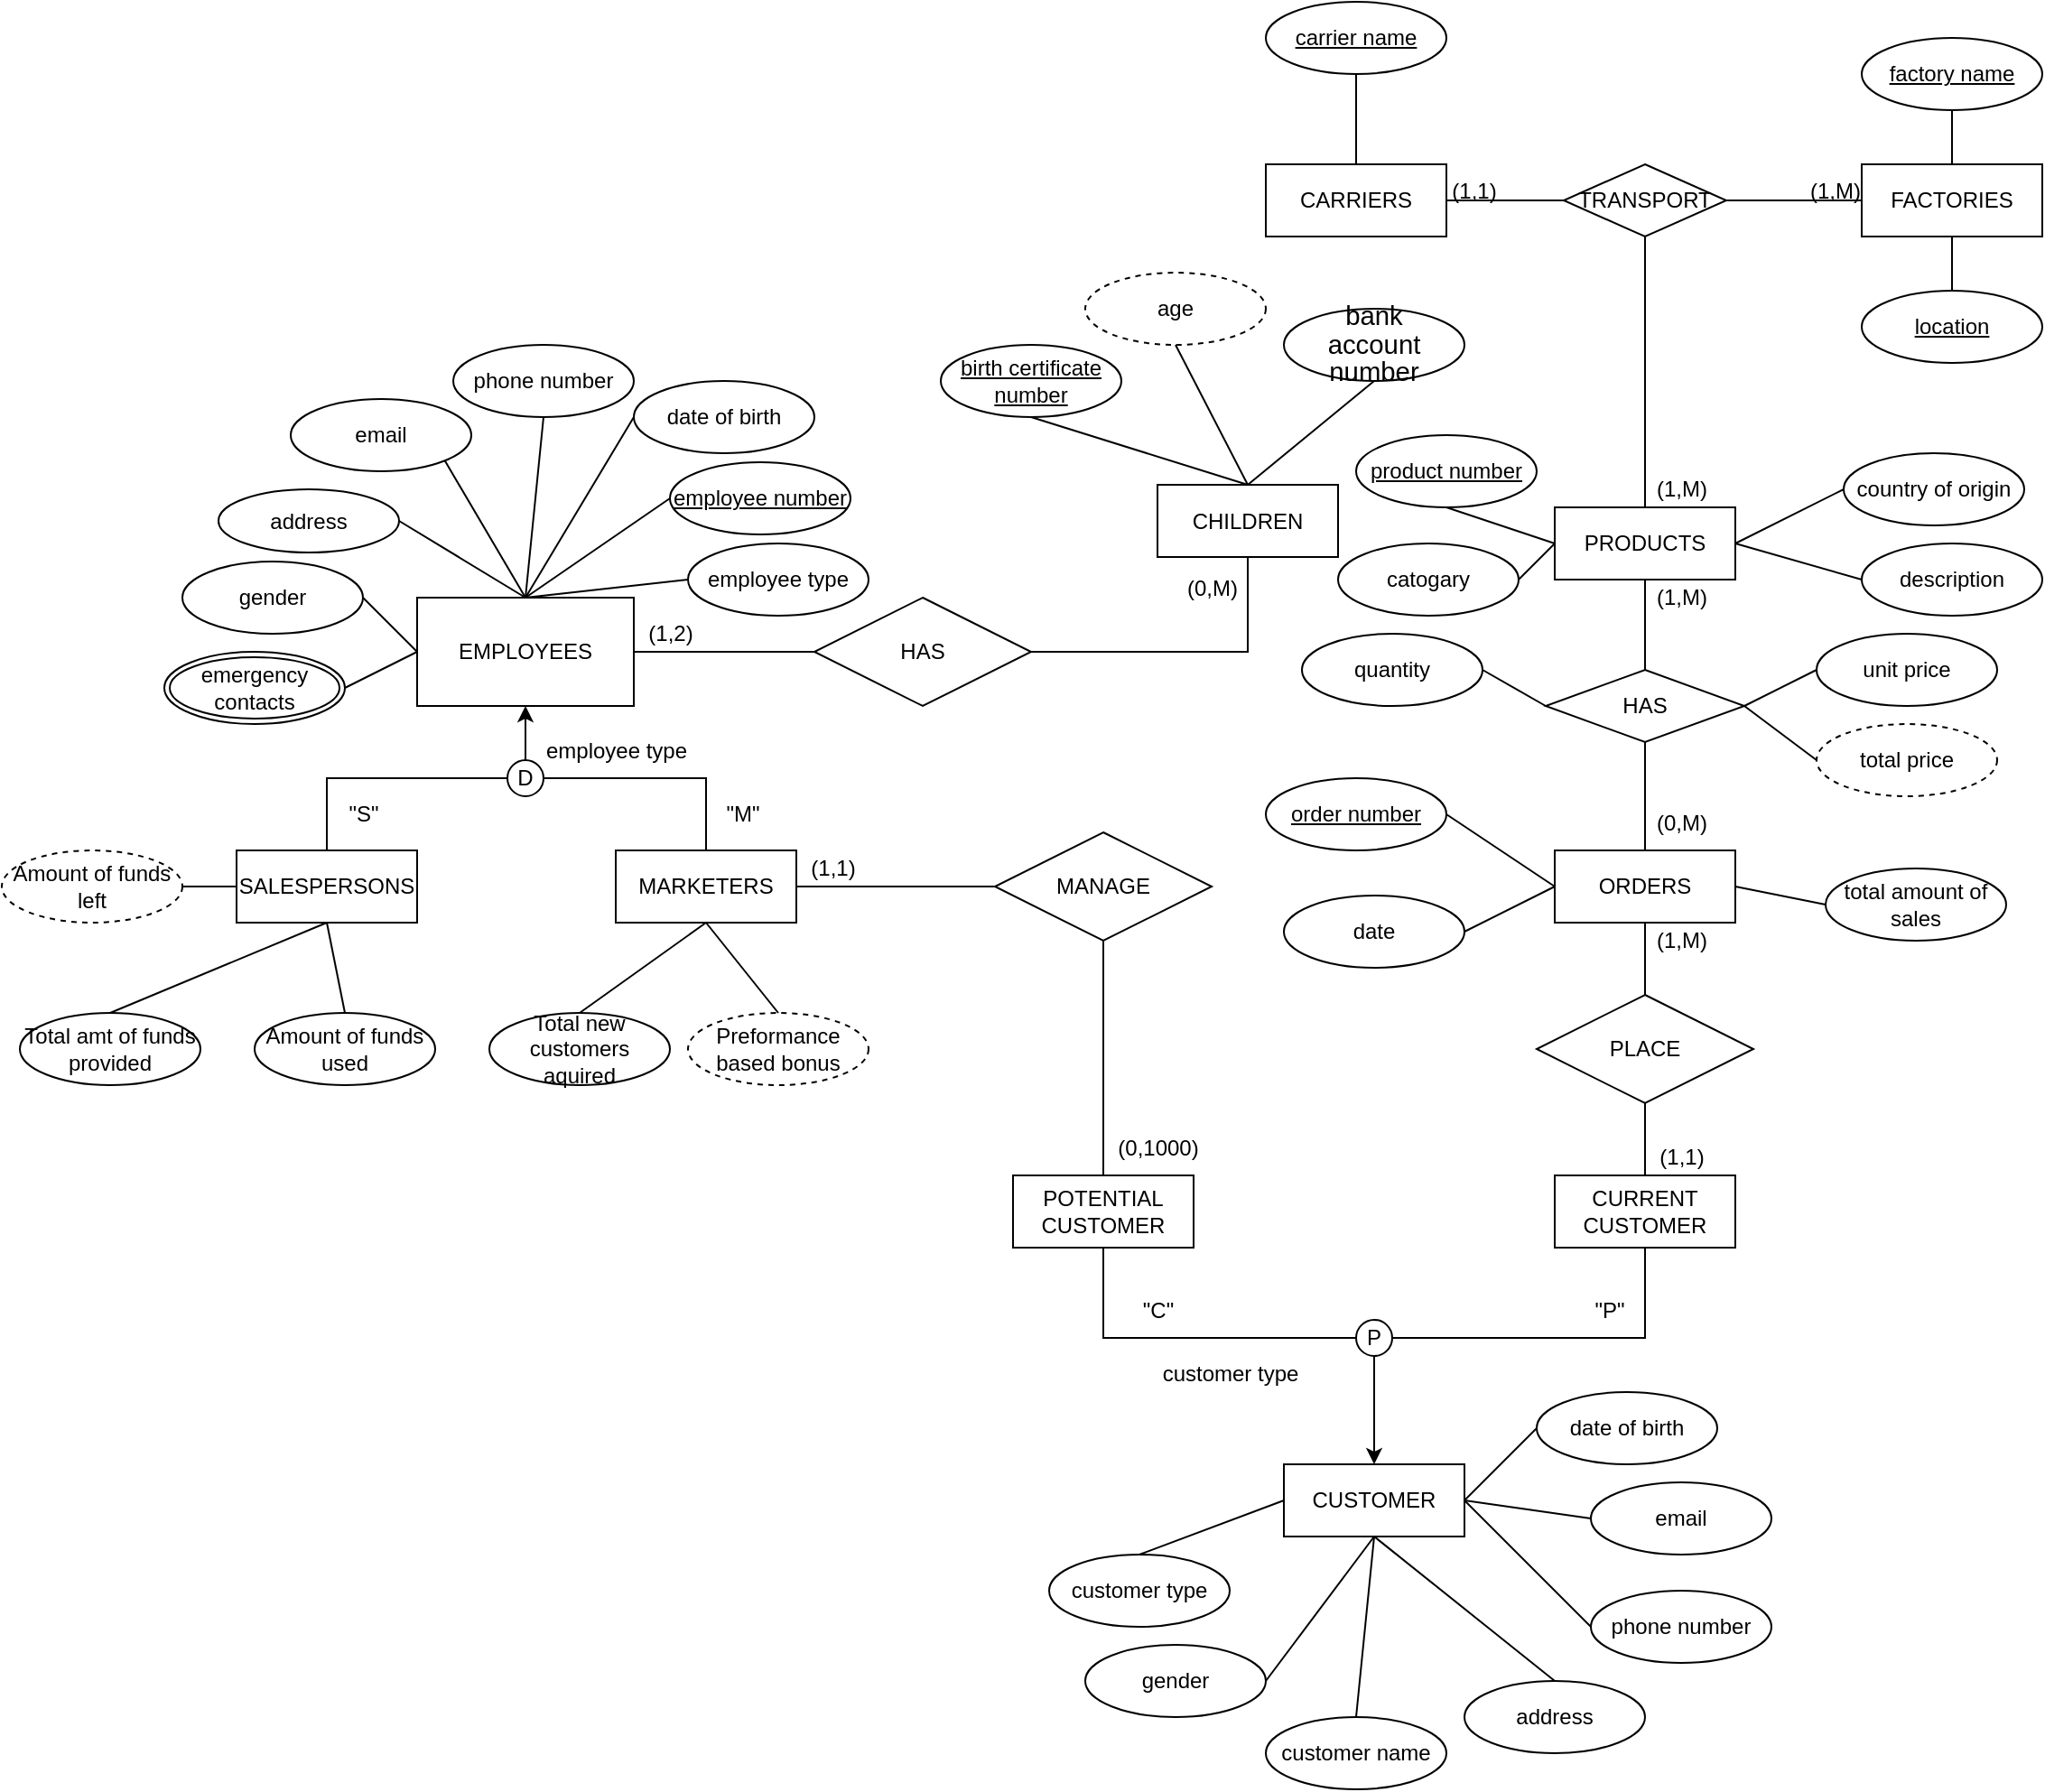 <mxfile version="20.2.7" type="github">
  <diagram id="e1zUzhsnCRrdWpLBbAli" name="Page-1">
    <mxGraphModel dx="1842" dy="2355" grid="1" gridSize="10" guides="1" tooltips="1" connect="1" arrows="1" fold="1" page="1" pageScale="1" pageWidth="1654" pageHeight="1169" math="0" shadow="0">
      <root>
        <mxCell id="0" />
        <mxCell id="1" parent="0" />
        <mxCell id="tXfOHVA1oxOeaPH2mBL1-1" value="EMPLOYEES" style="rounded=0;whiteSpace=wrap;html=1;" parent="1" vertex="1">
          <mxGeometry x="510" y="-770" width="120" height="60" as="geometry" />
        </mxCell>
        <mxCell id="tXfOHVA1oxOeaPH2mBL1-3" value="employee number" style="ellipse;whiteSpace=wrap;html=1;align=center;fontStyle=4;" parent="1" vertex="1">
          <mxGeometry x="650" y="-845" width="100" height="40" as="geometry" />
        </mxCell>
        <mxCell id="tXfOHVA1oxOeaPH2mBL1-5" value="email" style="ellipse;whiteSpace=wrap;html=1;align=center;" parent="1" vertex="1">
          <mxGeometry x="440" y="-880" width="100" height="40" as="geometry" />
        </mxCell>
        <mxCell id="tXfOHVA1oxOeaPH2mBL1-6" value="address" style="ellipse;whiteSpace=wrap;html=1;align=center;" parent="1" vertex="1">
          <mxGeometry x="400" y="-830" width="100" height="35" as="geometry" />
        </mxCell>
        <mxCell id="tXfOHVA1oxOeaPH2mBL1-7" value="SALESPERSONS" style="whiteSpace=wrap;html=1;align=center;" parent="1" vertex="1">
          <mxGeometry x="410" y="-630" width="100" height="40" as="geometry" />
        </mxCell>
        <mxCell id="tXfOHVA1oxOeaPH2mBL1-8" value="MARKETERS" style="whiteSpace=wrap;html=1;align=center;" parent="1" vertex="1">
          <mxGeometry x="620" y="-630" width="100" height="40" as="geometry" />
        </mxCell>
        <mxCell id="tXfOHVA1oxOeaPH2mBL1-9" value="D" style="ellipse;whiteSpace=wrap;html=1;aspect=fixed;" parent="1" vertex="1">
          <mxGeometry x="560" y="-680" width="20" height="20" as="geometry" />
        </mxCell>
        <mxCell id="tXfOHVA1oxOeaPH2mBL1-11" value="" style="endArrow=none;html=1;rounded=0;entryX=0;entryY=0.5;entryDx=0;entryDy=0;exitX=0.5;exitY=0;exitDx=0;exitDy=0;" parent="1" source="tXfOHVA1oxOeaPH2mBL1-7" target="tXfOHVA1oxOeaPH2mBL1-9" edge="1">
          <mxGeometry width="50" height="50" relative="1" as="geometry">
            <mxPoint x="510" y="-610" as="sourcePoint" />
            <mxPoint x="560" y="-660" as="targetPoint" />
            <Array as="points">
              <mxPoint x="460" y="-670" />
            </Array>
          </mxGeometry>
        </mxCell>
        <mxCell id="tXfOHVA1oxOeaPH2mBL1-12" value="" style="endArrow=none;html=1;rounded=0;entryX=1;entryY=0.5;entryDx=0;entryDy=0;exitX=0.5;exitY=0;exitDx=0;exitDy=0;" parent="1" source="tXfOHVA1oxOeaPH2mBL1-8" target="tXfOHVA1oxOeaPH2mBL1-9" edge="1">
          <mxGeometry width="50" height="50" relative="1" as="geometry">
            <mxPoint x="510" y="-610" as="sourcePoint" />
            <mxPoint x="560" y="-660" as="targetPoint" />
            <Array as="points">
              <mxPoint x="670" y="-670" />
            </Array>
          </mxGeometry>
        </mxCell>
        <mxCell id="tXfOHVA1oxOeaPH2mBL1-14" value="gender" style="ellipse;whiteSpace=wrap;html=1;align=center;" parent="1" vertex="1">
          <mxGeometry x="380" y="-790" width="100" height="40" as="geometry" />
        </mxCell>
        <mxCell id="tXfOHVA1oxOeaPH2mBL1-15" value="phone number" style="ellipse;whiteSpace=wrap;html=1;align=center;" parent="1" vertex="1">
          <mxGeometry x="530" y="-910" width="100" height="40" as="geometry" />
        </mxCell>
        <mxCell id="tXfOHVA1oxOeaPH2mBL1-16" value="emergency contacts" style="ellipse;shape=doubleEllipse;margin=3;whiteSpace=wrap;html=1;align=center;" parent="1" vertex="1">
          <mxGeometry x="370" y="-740" width="100" height="40" as="geometry" />
        </mxCell>
        <mxCell id="tXfOHVA1oxOeaPH2mBL1-17" value="date of birth" style="ellipse;whiteSpace=wrap;html=1;align=center;" parent="1" vertex="1">
          <mxGeometry x="630" y="-890" width="100" height="40" as="geometry" />
        </mxCell>
        <mxCell id="tXfOHVA1oxOeaPH2mBL1-18" value="CHILDREN" style="whiteSpace=wrap;html=1;align=center;" parent="1" vertex="1">
          <mxGeometry x="920" y="-832.5" width="100" height="40" as="geometry" />
        </mxCell>
        <mxCell id="tXfOHVA1oxOeaPH2mBL1-20" value="HAS" style="shape=rhombus;perimeter=rhombusPerimeter;whiteSpace=wrap;html=1;align=center;" parent="1" vertex="1">
          <mxGeometry x="730" y="-770" width="120" height="60" as="geometry" />
        </mxCell>
        <mxCell id="tXfOHVA1oxOeaPH2mBL1-21" value="" style="endArrow=none;html=1;rounded=0;entryX=0;entryY=0.5;entryDx=0;entryDy=0;exitX=1;exitY=0.5;exitDx=0;exitDy=0;" parent="1" source="tXfOHVA1oxOeaPH2mBL1-1" target="tXfOHVA1oxOeaPH2mBL1-20" edge="1">
          <mxGeometry relative="1" as="geometry">
            <mxPoint x="630" y="-740" as="sourcePoint" />
            <mxPoint x="850" y="-710" as="targetPoint" />
          </mxGeometry>
        </mxCell>
        <mxCell id="tXfOHVA1oxOeaPH2mBL1-22" value="" style="endArrow=none;html=1;rounded=0;entryX=0.5;entryY=1;entryDx=0;entryDy=0;exitX=1;exitY=0.5;exitDx=0;exitDy=0;" parent="1" source="tXfOHVA1oxOeaPH2mBL1-20" target="tXfOHVA1oxOeaPH2mBL1-18" edge="1">
          <mxGeometry relative="1" as="geometry">
            <mxPoint x="730" y="-640" as="sourcePoint" />
            <mxPoint x="890" y="-640" as="targetPoint" />
            <Array as="points">
              <mxPoint x="970" y="-740" />
            </Array>
          </mxGeometry>
        </mxCell>
        <mxCell id="tXfOHVA1oxOeaPH2mBL1-23" value="" style="endArrow=none;html=1;rounded=0;entryX=0;entryY=0.5;entryDx=0;entryDy=0;exitX=0.5;exitY=0;exitDx=0;exitDy=0;" parent="1" source="tXfOHVA1oxOeaPH2mBL1-1" target="tXfOHVA1oxOeaPH2mBL1-3" edge="1">
          <mxGeometry relative="1" as="geometry">
            <mxPoint x="640" y="-730" as="sourcePoint" />
            <mxPoint x="740" y="-730" as="targetPoint" />
          </mxGeometry>
        </mxCell>
        <mxCell id="tXfOHVA1oxOeaPH2mBL1-26" value="" style="endArrow=none;html=1;rounded=0;entryX=0.5;entryY=0;entryDx=0;entryDy=0;exitX=0;exitY=0.5;exitDx=0;exitDy=0;" parent="1" source="tXfOHVA1oxOeaPH2mBL1-17" target="tXfOHVA1oxOeaPH2mBL1-1" edge="1">
          <mxGeometry relative="1" as="geometry">
            <mxPoint x="600" y="-740" as="sourcePoint" />
            <mxPoint x="680" y="-795" as="targetPoint" />
          </mxGeometry>
        </mxCell>
        <mxCell id="tXfOHVA1oxOeaPH2mBL1-27" value="" style="endArrow=none;html=1;rounded=0;exitX=0.5;exitY=1;exitDx=0;exitDy=0;entryX=0.5;entryY=0;entryDx=0;entryDy=0;" parent="1" source="tXfOHVA1oxOeaPH2mBL1-15" target="tXfOHVA1oxOeaPH2mBL1-1" edge="1">
          <mxGeometry relative="1" as="geometry">
            <mxPoint x="610" y="-730" as="sourcePoint" />
            <mxPoint x="570" y="-780" as="targetPoint" />
          </mxGeometry>
        </mxCell>
        <mxCell id="tXfOHVA1oxOeaPH2mBL1-28" value="" style="endArrow=none;html=1;rounded=0;exitX=1;exitY=1;exitDx=0;exitDy=0;" parent="1" source="tXfOHVA1oxOeaPH2mBL1-5" edge="1">
          <mxGeometry relative="1" as="geometry">
            <mxPoint x="620" y="-720" as="sourcePoint" />
            <mxPoint x="570" y="-770" as="targetPoint" />
          </mxGeometry>
        </mxCell>
        <mxCell id="tXfOHVA1oxOeaPH2mBL1-29" value="" style="endArrow=none;html=1;rounded=0;entryX=0.5;entryY=0;entryDx=0;entryDy=0;exitX=1;exitY=0.5;exitDx=0;exitDy=0;" parent="1" source="tXfOHVA1oxOeaPH2mBL1-6" target="tXfOHVA1oxOeaPH2mBL1-1" edge="1">
          <mxGeometry relative="1" as="geometry">
            <mxPoint x="630" y="-710" as="sourcePoint" />
            <mxPoint x="710" y="-765" as="targetPoint" />
          </mxGeometry>
        </mxCell>
        <mxCell id="tXfOHVA1oxOeaPH2mBL1-30" value="" style="endArrow=none;html=1;rounded=0;entryX=0;entryY=0.5;entryDx=0;entryDy=0;exitX=1;exitY=0.5;exitDx=0;exitDy=0;" parent="1" source="tXfOHVA1oxOeaPH2mBL1-14" target="tXfOHVA1oxOeaPH2mBL1-1" edge="1">
          <mxGeometry relative="1" as="geometry">
            <mxPoint x="640" y="-700" as="sourcePoint" />
            <mxPoint x="720" y="-755" as="targetPoint" />
          </mxGeometry>
        </mxCell>
        <mxCell id="tXfOHVA1oxOeaPH2mBL1-31" value="" style="endArrow=none;html=1;rounded=0;entryX=0;entryY=0.5;entryDx=0;entryDy=0;exitX=1;exitY=0.5;exitDx=0;exitDy=0;" parent="1" source="tXfOHVA1oxOeaPH2mBL1-16" target="tXfOHVA1oxOeaPH2mBL1-1" edge="1">
          <mxGeometry relative="1" as="geometry">
            <mxPoint x="650" y="-690" as="sourcePoint" />
            <mxPoint x="730" y="-745" as="targetPoint" />
          </mxGeometry>
        </mxCell>
        <mxCell id="tXfOHVA1oxOeaPH2mBL1-32" value="" style="endArrow=classic;html=1;rounded=0;exitX=0.5;exitY=0;exitDx=0;exitDy=0;entryX=0.5;entryY=1;entryDx=0;entryDy=0;" parent="1" source="tXfOHVA1oxOeaPH2mBL1-9" target="tXfOHVA1oxOeaPH2mBL1-1" edge="1">
          <mxGeometry width="50" height="50" relative="1" as="geometry">
            <mxPoint x="580" y="-610" as="sourcePoint" />
            <mxPoint x="630" y="-660" as="targetPoint" />
          </mxGeometry>
        </mxCell>
        <mxCell id="tXfOHVA1oxOeaPH2mBL1-33" value="&quot;S&quot;" style="text;html=1;align=center;verticalAlign=middle;resizable=0;points=[];autosize=1;strokeColor=none;fillColor=none;" parent="1" vertex="1">
          <mxGeometry x="460" y="-665" width="40" height="30" as="geometry" />
        </mxCell>
        <mxCell id="tXfOHVA1oxOeaPH2mBL1-34" value="&quot;M&quot;" style="text;html=1;align=center;verticalAlign=middle;resizable=0;points=[];autosize=1;strokeColor=none;fillColor=none;" parent="1" vertex="1">
          <mxGeometry x="670" y="-665" width="40" height="30" as="geometry" />
        </mxCell>
        <mxCell id="tXfOHVA1oxOeaPH2mBL1-35" value="(1,2)" style="text;html=1;align=center;verticalAlign=middle;resizable=0;points=[];autosize=1;strokeColor=none;fillColor=none;" parent="1" vertex="1">
          <mxGeometry x="625" y="-765" width="50" height="30" as="geometry" />
        </mxCell>
        <mxCell id="tXfOHVA1oxOeaPH2mBL1-36" value="(0,M)" style="text;html=1;align=center;verticalAlign=middle;resizable=0;points=[];autosize=1;strokeColor=none;fillColor=none;" parent="1" vertex="1">
          <mxGeometry x="925" y="-790" width="50" height="30" as="geometry" />
        </mxCell>
        <mxCell id="rt9gdRumkfvSdle8O5Bu-1" value="Total amt of funds provided" style="ellipse;whiteSpace=wrap;html=1;align=center;" vertex="1" parent="1">
          <mxGeometry x="290" y="-540" width="100" height="40" as="geometry" />
        </mxCell>
        <mxCell id="rt9gdRumkfvSdle8O5Bu-2" value="Amount of funds used" style="ellipse;whiteSpace=wrap;html=1;align=center;" vertex="1" parent="1">
          <mxGeometry x="420" y="-540" width="100" height="40" as="geometry" />
        </mxCell>
        <mxCell id="rt9gdRumkfvSdle8O5Bu-3" value="" style="endArrow=none;html=1;rounded=0;exitX=0.5;exitY=0;exitDx=0;exitDy=0;entryX=0.5;entryY=1;entryDx=0;entryDy=0;" edge="1" parent="1" source="rt9gdRumkfvSdle8O5Bu-1" target="tXfOHVA1oxOeaPH2mBL1-7">
          <mxGeometry width="50" height="50" relative="1" as="geometry">
            <mxPoint x="660" y="-510" as="sourcePoint" />
            <mxPoint x="710" y="-560" as="targetPoint" />
          </mxGeometry>
        </mxCell>
        <mxCell id="rt9gdRumkfvSdle8O5Bu-4" value="" style="endArrow=none;html=1;rounded=0;exitX=0.5;exitY=0;exitDx=0;exitDy=0;" edge="1" parent="1" source="rt9gdRumkfvSdle8O5Bu-2">
          <mxGeometry width="50" height="50" relative="1" as="geometry">
            <mxPoint x="350" y="-530" as="sourcePoint" />
            <mxPoint x="460" y="-590" as="targetPoint" />
          </mxGeometry>
        </mxCell>
        <mxCell id="rt9gdRumkfvSdle8O5Bu-5" value="Amount of funds left" style="ellipse;whiteSpace=wrap;html=1;align=center;dashed=1;" vertex="1" parent="1">
          <mxGeometry x="280" y="-630" width="100" height="40" as="geometry" />
        </mxCell>
        <mxCell id="rt9gdRumkfvSdle8O5Bu-6" value="" style="endArrow=none;html=1;rounded=0;exitX=1;exitY=0.5;exitDx=0;exitDy=0;entryX=0;entryY=0.5;entryDx=0;entryDy=0;" edge="1" parent="1" source="rt9gdRumkfvSdle8O5Bu-5" target="tXfOHVA1oxOeaPH2mBL1-7">
          <mxGeometry width="50" height="50" relative="1" as="geometry">
            <mxPoint x="350" y="-530" as="sourcePoint" />
            <mxPoint x="470" y="-580" as="targetPoint" />
          </mxGeometry>
        </mxCell>
        <mxCell id="rt9gdRumkfvSdle8O5Bu-7" value="Total new customers aquired" style="ellipse;whiteSpace=wrap;html=1;align=center;" vertex="1" parent="1">
          <mxGeometry x="550" y="-540" width="100" height="40" as="geometry" />
        </mxCell>
        <mxCell id="rt9gdRumkfvSdle8O5Bu-8" value="Preformance based bonus" style="ellipse;whiteSpace=wrap;html=1;align=center;dashed=1;" vertex="1" parent="1">
          <mxGeometry x="660" y="-540" width="100" height="40" as="geometry" />
        </mxCell>
        <mxCell id="rt9gdRumkfvSdle8O5Bu-9" value="" style="endArrow=none;html=1;rounded=0;exitX=0.5;exitY=0;exitDx=0;exitDy=0;entryX=0.5;entryY=1;entryDx=0;entryDy=0;" edge="1" parent="1" source="rt9gdRumkfvSdle8O5Bu-7" target="tXfOHVA1oxOeaPH2mBL1-8">
          <mxGeometry relative="1" as="geometry">
            <mxPoint x="600" y="-580" as="sourcePoint" />
            <mxPoint x="760" y="-580" as="targetPoint" />
          </mxGeometry>
        </mxCell>
        <mxCell id="rt9gdRumkfvSdle8O5Bu-10" value="" style="endArrow=none;html=1;rounded=0;exitX=0.5;exitY=1;exitDx=0;exitDy=0;entryX=0.5;entryY=0;entryDx=0;entryDy=0;" edge="1" parent="1" source="tXfOHVA1oxOeaPH2mBL1-8" target="rt9gdRumkfvSdle8O5Bu-8">
          <mxGeometry relative="1" as="geometry">
            <mxPoint x="600" y="-580" as="sourcePoint" />
            <mxPoint x="760" y="-580" as="targetPoint" />
          </mxGeometry>
        </mxCell>
        <mxCell id="rt9gdRumkfvSdle8O5Bu-11" value="employee type" style="ellipse;whiteSpace=wrap;html=1;align=center;" vertex="1" parent="1">
          <mxGeometry x="660" y="-800" width="100" height="40" as="geometry" />
        </mxCell>
        <mxCell id="rt9gdRumkfvSdle8O5Bu-12" value="" style="endArrow=none;html=1;rounded=0;exitX=0.5;exitY=0;exitDx=0;exitDy=0;entryX=0;entryY=0.5;entryDx=0;entryDy=0;" edge="1" parent="1" source="tXfOHVA1oxOeaPH2mBL1-1" target="rt9gdRumkfvSdle8O5Bu-11">
          <mxGeometry relative="1" as="geometry">
            <mxPoint x="600" y="-680" as="sourcePoint" />
            <mxPoint x="760" y="-680" as="targetPoint" />
          </mxGeometry>
        </mxCell>
        <mxCell id="rt9gdRumkfvSdle8O5Bu-13" value="employee type" style="text;html=1;align=center;verticalAlign=middle;resizable=0;points=[];autosize=1;strokeColor=none;fillColor=none;" vertex="1" parent="1">
          <mxGeometry x="570" y="-700" width="100" height="30" as="geometry" />
        </mxCell>
        <mxCell id="rt9gdRumkfvSdle8O5Bu-15" value="age" style="ellipse;whiteSpace=wrap;html=1;align=center;dashed=1;" vertex="1" parent="1">
          <mxGeometry x="880" y="-950" width="100" height="40" as="geometry" />
        </mxCell>
        <mxCell id="rt9gdRumkfvSdle8O5Bu-16" value="birth certificate number" style="ellipse;whiteSpace=wrap;html=1;align=center;fontStyle=4;" vertex="1" parent="1">
          <mxGeometry x="800" y="-910" width="100" height="40" as="geometry" />
        </mxCell>
        <mxCell id="rt9gdRumkfvSdle8O5Bu-17" value="" style="endArrow=none;html=1;rounded=0;entryX=0.5;entryY=1;entryDx=0;entryDy=0;exitX=0.5;exitY=0;exitDx=0;exitDy=0;" edge="1" parent="1" source="tXfOHVA1oxOeaPH2mBL1-18" target="rt9gdRumkfvSdle8O5Bu-16">
          <mxGeometry relative="1" as="geometry">
            <mxPoint x="600" y="-690" as="sourcePoint" />
            <mxPoint x="760" y="-690" as="targetPoint" />
          </mxGeometry>
        </mxCell>
        <mxCell id="rt9gdRumkfvSdle8O5Bu-18" value="" style="endArrow=none;html=1;rounded=0;entryX=0.5;entryY=1;entryDx=0;entryDy=0;exitX=0.5;exitY=0;exitDx=0;exitDy=0;" edge="1" parent="1" source="tXfOHVA1oxOeaPH2mBL1-18" target="rt9gdRumkfvSdle8O5Bu-15">
          <mxGeometry relative="1" as="geometry">
            <mxPoint x="970" y="-840" as="sourcePoint" />
            <mxPoint x="860" y="-860" as="targetPoint" />
          </mxGeometry>
        </mxCell>
        <mxCell id="rt9gdRumkfvSdle8O5Bu-19" value="&lt;span style=&quot;font-size:11.0pt;line-height:107%;&lt;br/&gt;font-family:&amp;quot;Calibri&amp;quot;,sans-serif;mso-ascii-theme-font:minor-latin;mso-fareast-font-family:&lt;br/&gt;Calibri;mso-fareast-theme-font:minor-latin;mso-hansi-theme-font:minor-latin;&lt;br/&gt;mso-bidi-font-family:&amp;quot;Times New Roman&amp;quot;;mso-bidi-theme-font:minor-bidi;&lt;br/&gt;mso-ansi-language:EN-IN;mso-fareast-language:EN-US;mso-bidi-language:AR-SA&quot;&gt;bank&lt;br/&gt;account number&lt;/span&gt;" style="ellipse;whiteSpace=wrap;html=1;align=center;" vertex="1" parent="1">
          <mxGeometry x="990" y="-930" width="100" height="40" as="geometry" />
        </mxCell>
        <mxCell id="rt9gdRumkfvSdle8O5Bu-20" value="" style="endArrow=none;html=1;rounded=0;entryX=0.5;entryY=1;entryDx=0;entryDy=0;exitX=0.5;exitY=0;exitDx=0;exitDy=0;" edge="1" parent="1" source="tXfOHVA1oxOeaPH2mBL1-18" target="rt9gdRumkfvSdle8O5Bu-19">
          <mxGeometry relative="1" as="geometry">
            <mxPoint x="980" y="-822.5" as="sourcePoint" />
            <mxPoint x="940" y="-900" as="targetPoint" />
          </mxGeometry>
        </mxCell>
        <mxCell id="rt9gdRumkfvSdle8O5Bu-21" value="MANAGE" style="shape=rhombus;perimeter=rhombusPerimeter;whiteSpace=wrap;html=1;align=center;" vertex="1" parent="1">
          <mxGeometry x="830" y="-640" width="120" height="60" as="geometry" />
        </mxCell>
        <mxCell id="rt9gdRumkfvSdle8O5Bu-22" value="POTENTIAL CUSTOMER" style="whiteSpace=wrap;html=1;align=center;" vertex="1" parent="1">
          <mxGeometry x="840" y="-450" width="100" height="40" as="geometry" />
        </mxCell>
        <mxCell id="rt9gdRumkfvSdle8O5Bu-23" value="CURRENT CUSTOMER" style="whiteSpace=wrap;html=1;align=center;" vertex="1" parent="1">
          <mxGeometry x="1140" y="-450" width="100" height="40" as="geometry" />
        </mxCell>
        <mxCell id="rt9gdRumkfvSdle8O5Bu-24" value="" style="endArrow=none;html=1;rounded=0;exitX=1;exitY=0.5;exitDx=0;exitDy=0;entryX=0;entryY=0.5;entryDx=0;entryDy=0;" edge="1" parent="1" source="tXfOHVA1oxOeaPH2mBL1-8" target="rt9gdRumkfvSdle8O5Bu-21">
          <mxGeometry relative="1" as="geometry">
            <mxPoint x="790" y="-400" as="sourcePoint" />
            <mxPoint x="950" y="-400" as="targetPoint" />
          </mxGeometry>
        </mxCell>
        <mxCell id="rt9gdRumkfvSdle8O5Bu-25" value="" style="endArrow=none;html=1;rounded=0;exitX=0.5;exitY=0;exitDx=0;exitDy=0;entryX=0.5;entryY=1;entryDx=0;entryDy=0;" edge="1" parent="1" source="rt9gdRumkfvSdle8O5Bu-22" target="rt9gdRumkfvSdle8O5Bu-21">
          <mxGeometry relative="1" as="geometry">
            <mxPoint x="730" y="-600" as="sourcePoint" />
            <mxPoint x="840" y="-600" as="targetPoint" />
          </mxGeometry>
        </mxCell>
        <mxCell id="rt9gdRumkfvSdle8O5Bu-26" value="P" style="ellipse;whiteSpace=wrap;html=1;aspect=fixed;" vertex="1" parent="1">
          <mxGeometry x="1030" y="-370" width="20" height="20" as="geometry" />
        </mxCell>
        <mxCell id="rt9gdRumkfvSdle8O5Bu-27" value="" style="endArrow=none;html=1;rounded=0;exitX=0.5;exitY=1;exitDx=0;exitDy=0;entryX=0;entryY=0.5;entryDx=0;entryDy=0;" edge="1" parent="1" source="rt9gdRumkfvSdle8O5Bu-22" target="rt9gdRumkfvSdle8O5Bu-26">
          <mxGeometry relative="1" as="geometry">
            <mxPoint x="790" y="-400" as="sourcePoint" />
            <mxPoint x="950" y="-400" as="targetPoint" />
            <Array as="points">
              <mxPoint x="890" y="-360" />
            </Array>
          </mxGeometry>
        </mxCell>
        <mxCell id="rt9gdRumkfvSdle8O5Bu-28" value="" style="endArrow=none;html=1;rounded=0;entryX=0.5;entryY=1;entryDx=0;entryDy=0;exitX=1;exitY=0.5;exitDx=0;exitDy=0;" edge="1" parent="1" source="rt9gdRumkfvSdle8O5Bu-26" target="rt9gdRumkfvSdle8O5Bu-23">
          <mxGeometry relative="1" as="geometry">
            <mxPoint x="790" y="-400" as="sourcePoint" />
            <mxPoint x="950" y="-400" as="targetPoint" />
            <Array as="points">
              <mxPoint x="1190" y="-360" />
            </Array>
          </mxGeometry>
        </mxCell>
        <mxCell id="rt9gdRumkfvSdle8O5Bu-29" value="CUSTOMER" style="whiteSpace=wrap;html=1;align=center;" vertex="1" parent="1">
          <mxGeometry x="990" y="-290" width="100" height="40" as="geometry" />
        </mxCell>
        <mxCell id="rt9gdRumkfvSdle8O5Bu-30" value="" style="endArrow=classic;html=1;rounded=0;exitX=0.5;exitY=1;exitDx=0;exitDy=0;entryX=0.5;entryY=0;entryDx=0;entryDy=0;" edge="1" parent="1" source="rt9gdRumkfvSdle8O5Bu-26" target="rt9gdRumkfvSdle8O5Bu-29">
          <mxGeometry width="50" height="50" relative="1" as="geometry">
            <mxPoint x="850" y="-380" as="sourcePoint" />
            <mxPoint x="900" y="-430" as="targetPoint" />
          </mxGeometry>
        </mxCell>
        <mxCell id="rt9gdRumkfvSdle8O5Bu-31" value="customer type" style="text;html=1;align=center;verticalAlign=middle;resizable=0;points=[];autosize=1;strokeColor=none;fillColor=none;" vertex="1" parent="1">
          <mxGeometry x="910" y="-355" width="100" height="30" as="geometry" />
        </mxCell>
        <mxCell id="rt9gdRumkfvSdle8O5Bu-32" value="&lt;span style=&quot;&quot;&gt;customer type&lt;/span&gt;" style="ellipse;whiteSpace=wrap;html=1;align=center;" vertex="1" parent="1">
          <mxGeometry x="860" y="-240" width="100" height="40" as="geometry" />
        </mxCell>
        <mxCell id="rt9gdRumkfvSdle8O5Bu-35" value="" style="endArrow=none;html=1;rounded=0;exitX=0;exitY=0.5;exitDx=0;exitDy=0;entryX=0.5;entryY=0;entryDx=0;entryDy=0;" edge="1" parent="1" source="rt9gdRumkfvSdle8O5Bu-29" target="rt9gdRumkfvSdle8O5Bu-32">
          <mxGeometry relative="1" as="geometry">
            <mxPoint x="730" y="-600" as="sourcePoint" />
            <mxPoint x="840" y="-600" as="targetPoint" />
          </mxGeometry>
        </mxCell>
        <mxCell id="rt9gdRumkfvSdle8O5Bu-36" value="customer name" style="ellipse;whiteSpace=wrap;html=1;align=center;" vertex="1" parent="1">
          <mxGeometry x="980" y="-150" width="100" height="40" as="geometry" />
        </mxCell>
        <mxCell id="rt9gdRumkfvSdle8O5Bu-37" value="&lt;span style=&quot;&quot;&gt;address&lt;/span&gt;" style="ellipse;whiteSpace=wrap;html=1;align=center;" vertex="1" parent="1">
          <mxGeometry x="1090" y="-170" width="100" height="40" as="geometry" />
        </mxCell>
        <mxCell id="rt9gdRumkfvSdle8O5Bu-38" value="&lt;span style=&quot;&quot;&gt;phone number&lt;/span&gt;" style="ellipse;whiteSpace=wrap;html=1;align=center;" vertex="1" parent="1">
          <mxGeometry x="1160" y="-220" width="100" height="40" as="geometry" />
        </mxCell>
        <mxCell id="rt9gdRumkfvSdle8O5Bu-39" value="&lt;span style=&quot;&quot;&gt;email&lt;/span&gt;&lt;span style=&quot;color: rgba(0, 0, 0, 0); font-family: monospace; font-size: 0px; text-align: start;&quot;&gt;%3CmxGraphModel%3E%3Croot%3E%3CmxCell%20id%3D%220%22%2F%3E%3CmxCell%20id%3D%221%22%20parent%3D%220%22%2F%3E%3CmxCell%20id%3D%222%22%20value%3D%22%26lt%3Bspan%20style%3D%26quot%3B%26quot%3B%26gt%3Bcustomer%20type%26lt%3B%2Fspan%26gt%3B%22%20style%3D%22ellipse%3BwhiteSpace%3Dwrap%3Bhtml%3D1%3Balign%3Dcenter%3B%22%20vertex%3D%221%22%20parent%3D%221%22%3E%3CmxGeometry%20x%3D%22600%22%20y%3D%22700%22%20width%3D%22100%22%20height%3D%2240%22%20as%3D%22geometry%22%2F%3E%3C%2FmxCell%3E%3C%2Froot%3E%3C%2FmxGraphModel%3E&lt;/span&gt;" style="ellipse;whiteSpace=wrap;html=1;align=center;" vertex="1" parent="1">
          <mxGeometry x="1160" y="-280" width="100" height="40" as="geometry" />
        </mxCell>
        <mxCell id="rt9gdRumkfvSdle8O5Bu-40" value="date of birth" style="ellipse;whiteSpace=wrap;html=1;align=center;" vertex="1" parent="1">
          <mxGeometry x="1130" y="-330" width="100" height="40" as="geometry" />
        </mxCell>
        <mxCell id="rt9gdRumkfvSdle8O5Bu-41" value="gender" style="ellipse;whiteSpace=wrap;html=1;align=center;" vertex="1" parent="1">
          <mxGeometry x="880" y="-190" width="100" height="40" as="geometry" />
        </mxCell>
        <mxCell id="rt9gdRumkfvSdle8O5Bu-42" value="" style="endArrow=none;html=1;rounded=0;exitX=0.5;exitY=1;exitDx=0;exitDy=0;entryX=1;entryY=0.5;entryDx=0;entryDy=0;" edge="1" parent="1" source="rt9gdRumkfvSdle8O5Bu-29" target="rt9gdRumkfvSdle8O5Bu-41">
          <mxGeometry relative="1" as="geometry">
            <mxPoint x="1000" y="-260" as="sourcePoint" />
            <mxPoint x="920" y="-230" as="targetPoint" />
          </mxGeometry>
        </mxCell>
        <mxCell id="rt9gdRumkfvSdle8O5Bu-43" value="" style="endArrow=none;html=1;rounded=0;exitX=0.5;exitY=0;exitDx=0;exitDy=0;entryX=0.5;entryY=1;entryDx=0;entryDy=0;" edge="1" parent="1" source="rt9gdRumkfvSdle8O5Bu-36" target="rt9gdRumkfvSdle8O5Bu-29">
          <mxGeometry relative="1" as="geometry">
            <mxPoint x="1010" y="-250" as="sourcePoint" />
            <mxPoint x="930" y="-220" as="targetPoint" />
          </mxGeometry>
        </mxCell>
        <mxCell id="rt9gdRumkfvSdle8O5Bu-44" value="" style="endArrow=none;html=1;rounded=0;exitX=0.5;exitY=0;exitDx=0;exitDy=0;entryX=0.5;entryY=1;entryDx=0;entryDy=0;" edge="1" parent="1" source="rt9gdRumkfvSdle8O5Bu-37" target="rt9gdRumkfvSdle8O5Bu-29">
          <mxGeometry relative="1" as="geometry">
            <mxPoint x="1020" y="-240" as="sourcePoint" />
            <mxPoint x="940" y="-210" as="targetPoint" />
          </mxGeometry>
        </mxCell>
        <mxCell id="rt9gdRumkfvSdle8O5Bu-45" value="" style="endArrow=none;html=1;rounded=0;exitX=0;exitY=0.5;exitDx=0;exitDy=0;entryX=1;entryY=0.5;entryDx=0;entryDy=0;" edge="1" parent="1" source="rt9gdRumkfvSdle8O5Bu-38" target="rt9gdRumkfvSdle8O5Bu-29">
          <mxGeometry relative="1" as="geometry">
            <mxPoint x="1030" y="-230" as="sourcePoint" />
            <mxPoint x="950" y="-200" as="targetPoint" />
          </mxGeometry>
        </mxCell>
        <mxCell id="rt9gdRumkfvSdle8O5Bu-46" value="" style="endArrow=none;html=1;rounded=0;exitX=0;exitY=0.5;exitDx=0;exitDy=0;entryX=1;entryY=0.5;entryDx=0;entryDy=0;" edge="1" parent="1" source="rt9gdRumkfvSdle8O5Bu-39" target="rt9gdRumkfvSdle8O5Bu-29">
          <mxGeometry relative="1" as="geometry">
            <mxPoint x="1040" y="-220" as="sourcePoint" />
            <mxPoint x="960" y="-190" as="targetPoint" />
          </mxGeometry>
        </mxCell>
        <mxCell id="rt9gdRumkfvSdle8O5Bu-47" value="" style="endArrow=none;html=1;rounded=0;exitX=0;exitY=0.5;exitDx=0;exitDy=0;entryX=1;entryY=0.5;entryDx=0;entryDy=0;" edge="1" parent="1" source="rt9gdRumkfvSdle8O5Bu-40" target="rt9gdRumkfvSdle8O5Bu-29">
          <mxGeometry relative="1" as="geometry">
            <mxPoint x="1050" y="-210" as="sourcePoint" />
            <mxPoint x="1090" y="-280" as="targetPoint" />
          </mxGeometry>
        </mxCell>
        <mxCell id="rt9gdRumkfvSdle8O5Bu-48" value="&quot;C&quot;" style="text;html=1;align=center;verticalAlign=middle;resizable=0;points=[];autosize=1;strokeColor=none;fillColor=none;" vertex="1" parent="1">
          <mxGeometry x="900" y="-390" width="40" height="30" as="geometry" />
        </mxCell>
        <mxCell id="rt9gdRumkfvSdle8O5Bu-49" value="&quot;P&quot;" style="text;html=1;align=center;verticalAlign=middle;resizable=0;points=[];autosize=1;strokeColor=none;fillColor=none;" vertex="1" parent="1">
          <mxGeometry x="1150" y="-390" width="40" height="30" as="geometry" />
        </mxCell>
        <mxCell id="rt9gdRumkfvSdle8O5Bu-50" value="(0,1000)" style="text;html=1;align=center;verticalAlign=middle;resizable=0;points=[];autosize=1;strokeColor=none;fillColor=none;" vertex="1" parent="1">
          <mxGeometry x="885" y="-480" width="70" height="30" as="geometry" />
        </mxCell>
        <mxCell id="rt9gdRumkfvSdle8O5Bu-51" value="(1,1)" style="text;html=1;align=center;verticalAlign=middle;resizable=0;points=[];autosize=1;strokeColor=none;fillColor=none;" vertex="1" parent="1">
          <mxGeometry x="715" y="-635" width="50" height="30" as="geometry" />
        </mxCell>
        <mxCell id="rt9gdRumkfvSdle8O5Bu-52" value="ORDERS" style="whiteSpace=wrap;html=1;align=center;" vertex="1" parent="1">
          <mxGeometry x="1140" y="-630" width="100" height="40" as="geometry" />
        </mxCell>
        <mxCell id="rt9gdRumkfvSdle8O5Bu-53" value="PLACE" style="shape=rhombus;perimeter=rhombusPerimeter;whiteSpace=wrap;html=1;align=center;" vertex="1" parent="1">
          <mxGeometry x="1130" y="-550" width="120" height="60" as="geometry" />
        </mxCell>
        <mxCell id="rt9gdRumkfvSdle8O5Bu-54" value="" style="endArrow=none;html=1;rounded=0;exitX=0.5;exitY=0;exitDx=0;exitDy=0;entryX=0.5;entryY=1;entryDx=0;entryDy=0;" edge="1" parent="1" source="rt9gdRumkfvSdle8O5Bu-53" target="rt9gdRumkfvSdle8O5Bu-52">
          <mxGeometry relative="1" as="geometry">
            <mxPoint x="900" y="-440" as="sourcePoint" />
            <mxPoint x="900" y="-570" as="targetPoint" />
          </mxGeometry>
        </mxCell>
        <mxCell id="rt9gdRumkfvSdle8O5Bu-55" value="" style="endArrow=none;html=1;rounded=0;exitX=0.5;exitY=0;exitDx=0;exitDy=0;entryX=0.5;entryY=1;entryDx=0;entryDy=0;" edge="1" parent="1" source="rt9gdRumkfvSdle8O5Bu-23" target="rt9gdRumkfvSdle8O5Bu-53">
          <mxGeometry relative="1" as="geometry">
            <mxPoint x="1200" y="-540" as="sourcePoint" />
            <mxPoint x="1200" y="-580" as="targetPoint" />
          </mxGeometry>
        </mxCell>
        <mxCell id="rt9gdRumkfvSdle8O5Bu-59" value="(1,M)" style="text;html=1;align=center;verticalAlign=middle;resizable=0;points=[];autosize=1;strokeColor=none;fillColor=none;" vertex="1" parent="1">
          <mxGeometry x="1185" y="-595" width="50" height="30" as="geometry" />
        </mxCell>
        <mxCell id="rt9gdRumkfvSdle8O5Bu-60" value="(1,1)" style="text;html=1;align=center;verticalAlign=middle;resizable=0;points=[];autosize=1;strokeColor=none;fillColor=none;" vertex="1" parent="1">
          <mxGeometry x="1185" y="-475" width="50" height="30" as="geometry" />
        </mxCell>
        <mxCell id="rt9gdRumkfvSdle8O5Bu-62" value="total amount of sales" style="ellipse;whiteSpace=wrap;html=1;align=center;" vertex="1" parent="1">
          <mxGeometry x="1290" y="-620" width="100" height="40" as="geometry" />
        </mxCell>
        <mxCell id="rt9gdRumkfvSdle8O5Bu-63" value="date" style="ellipse;whiteSpace=wrap;html=1;align=center;" vertex="1" parent="1">
          <mxGeometry x="990" y="-605" width="100" height="40" as="geometry" />
        </mxCell>
        <mxCell id="rt9gdRumkfvSdle8O5Bu-64" value="order number" style="ellipse;whiteSpace=wrap;html=1;align=center;fontStyle=4;" vertex="1" parent="1">
          <mxGeometry x="980" y="-670" width="100" height="40" as="geometry" />
        </mxCell>
        <mxCell id="rt9gdRumkfvSdle8O5Bu-66" value="" style="endArrow=none;html=1;rounded=0;entryX=0;entryY=0.5;entryDx=0;entryDy=0;exitX=1;exitY=0.5;exitDx=0;exitDy=0;" edge="1" parent="1" source="rt9gdRumkfvSdle8O5Bu-52" target="rt9gdRumkfvSdle8O5Bu-62">
          <mxGeometry relative="1" as="geometry">
            <mxPoint x="980" y="-822.5" as="sourcePoint" />
            <mxPoint x="940" y="-900" as="targetPoint" />
          </mxGeometry>
        </mxCell>
        <mxCell id="rt9gdRumkfvSdle8O5Bu-67" value="" style="endArrow=none;html=1;rounded=0;entryX=1;entryY=0.5;entryDx=0;entryDy=0;exitX=0;exitY=0.5;exitDx=0;exitDy=0;" edge="1" parent="1" source="rt9gdRumkfvSdle8O5Bu-52" target="rt9gdRumkfvSdle8O5Bu-63">
          <mxGeometry relative="1" as="geometry">
            <mxPoint x="990" y="-812.5" as="sourcePoint" />
            <mxPoint x="950" y="-890" as="targetPoint" />
          </mxGeometry>
        </mxCell>
        <mxCell id="rt9gdRumkfvSdle8O5Bu-68" value="" style="endArrow=none;html=1;rounded=0;entryX=1;entryY=0.5;entryDx=0;entryDy=0;exitX=0;exitY=0.5;exitDx=0;exitDy=0;" edge="1" parent="1" source="rt9gdRumkfvSdle8O5Bu-52" target="rt9gdRumkfvSdle8O5Bu-64">
          <mxGeometry relative="1" as="geometry">
            <mxPoint x="1000" y="-802.5" as="sourcePoint" />
            <mxPoint x="960" y="-880" as="targetPoint" />
          </mxGeometry>
        </mxCell>
        <mxCell id="rt9gdRumkfvSdle8O5Bu-70" value="PRODUCTS" style="whiteSpace=wrap;html=1;align=center;" vertex="1" parent="1">
          <mxGeometry x="1140" y="-820" width="100" height="40" as="geometry" />
        </mxCell>
        <mxCell id="rt9gdRumkfvSdle8O5Bu-71" value="HAS" style="shape=rhombus;perimeter=rhombusPerimeter;whiteSpace=wrap;html=1;align=center;" vertex="1" parent="1">
          <mxGeometry x="1135" y="-730" width="110" height="40" as="geometry" />
        </mxCell>
        <mxCell id="rt9gdRumkfvSdle8O5Bu-72" value="" style="endArrow=none;html=1;rounded=0;entryX=0.5;entryY=1;entryDx=0;entryDy=0;exitX=0.5;exitY=0;exitDx=0;exitDy=0;" edge="1" parent="1" source="rt9gdRumkfvSdle8O5Bu-52" target="rt9gdRumkfvSdle8O5Bu-71">
          <mxGeometry relative="1" as="geometry">
            <mxPoint x="1150" y="-630" as="sourcePoint" />
            <mxPoint x="1310" y="-630" as="targetPoint" />
          </mxGeometry>
        </mxCell>
        <mxCell id="rt9gdRumkfvSdle8O5Bu-73" value="" style="endArrow=none;html=1;rounded=0;entryX=0.5;entryY=1;entryDx=0;entryDy=0;exitX=0.5;exitY=0;exitDx=0;exitDy=0;" edge="1" parent="1" source="rt9gdRumkfvSdle8O5Bu-71" target="rt9gdRumkfvSdle8O5Bu-70">
          <mxGeometry relative="1" as="geometry">
            <mxPoint x="1150" y="-630" as="sourcePoint" />
            <mxPoint x="1310" y="-630" as="targetPoint" />
          </mxGeometry>
        </mxCell>
        <mxCell id="rt9gdRumkfvSdle8O5Bu-74" value="(1,M)" style="text;html=1;align=center;verticalAlign=middle;resizable=0;points=[];autosize=1;strokeColor=none;fillColor=none;" vertex="1" parent="1">
          <mxGeometry x="1185" y="-785" width="50" height="30" as="geometry" />
        </mxCell>
        <mxCell id="rt9gdRumkfvSdle8O5Bu-75" value="(0,M)" style="text;html=1;align=center;verticalAlign=middle;resizable=0;points=[];autosize=1;strokeColor=none;fillColor=none;" vertex="1" parent="1">
          <mxGeometry x="1185" y="-660" width="50" height="30" as="geometry" />
        </mxCell>
        <mxCell id="rt9gdRumkfvSdle8O5Bu-76" value="catogary" style="ellipse;whiteSpace=wrap;html=1;align=center;" vertex="1" parent="1">
          <mxGeometry x="1020" y="-800" width="100" height="40" as="geometry" />
        </mxCell>
        <mxCell id="rt9gdRumkfvSdle8O5Bu-79" value="product number" style="ellipse;whiteSpace=wrap;html=1;align=center;fontStyle=4;" vertex="1" parent="1">
          <mxGeometry x="1030" y="-860" width="100" height="40" as="geometry" />
        </mxCell>
        <mxCell id="rt9gdRumkfvSdle8O5Bu-80" value="description" style="ellipse;whiteSpace=wrap;html=1;align=center;" vertex="1" parent="1">
          <mxGeometry x="1310" y="-800" width="100" height="40" as="geometry" />
        </mxCell>
        <mxCell id="rt9gdRumkfvSdle8O5Bu-81" value="country of origin" style="ellipse;whiteSpace=wrap;html=1;align=center;" vertex="1" parent="1">
          <mxGeometry x="1300" y="-850" width="100" height="40" as="geometry" />
        </mxCell>
        <mxCell id="rt9gdRumkfvSdle8O5Bu-82" value="" style="endArrow=none;html=1;rounded=0;exitX=0.5;exitY=1;exitDx=0;exitDy=0;entryX=0;entryY=0.5;entryDx=0;entryDy=0;" edge="1" parent="1" source="rt9gdRumkfvSdle8O5Bu-79" target="rt9gdRumkfvSdle8O5Bu-70">
          <mxGeometry relative="1" as="geometry">
            <mxPoint x="1150" y="-830" as="sourcePoint" />
            <mxPoint x="1310" y="-830" as="targetPoint" />
          </mxGeometry>
        </mxCell>
        <mxCell id="rt9gdRumkfvSdle8O5Bu-83" value="" style="endArrow=none;html=1;rounded=0;exitX=0;exitY=0.5;exitDx=0;exitDy=0;entryX=1;entryY=0.5;entryDx=0;entryDy=0;" edge="1" parent="1" source="rt9gdRumkfvSdle8O5Bu-81" target="rt9gdRumkfvSdle8O5Bu-70">
          <mxGeometry relative="1" as="geometry">
            <mxPoint x="1130" y="-835" as="sourcePoint" />
            <mxPoint x="1190" y="-820" as="targetPoint" />
          </mxGeometry>
        </mxCell>
        <mxCell id="rt9gdRumkfvSdle8O5Bu-84" value="" style="endArrow=none;html=1;rounded=0;exitX=0;exitY=0.5;exitDx=0;exitDy=0;entryX=1;entryY=0.5;entryDx=0;entryDy=0;" edge="1" parent="1" source="rt9gdRumkfvSdle8O5Bu-70" target="rt9gdRumkfvSdle8O5Bu-76">
          <mxGeometry relative="1" as="geometry">
            <mxPoint x="1140" y="-825" as="sourcePoint" />
            <mxPoint x="1210" y="-800" as="targetPoint" />
          </mxGeometry>
        </mxCell>
        <mxCell id="rt9gdRumkfvSdle8O5Bu-86" value="" style="endArrow=none;html=1;rounded=0;exitX=1;exitY=0.5;exitDx=0;exitDy=0;entryX=0;entryY=0.5;entryDx=0;entryDy=0;" edge="1" parent="1" source="rt9gdRumkfvSdle8O5Bu-70" target="rt9gdRumkfvSdle8O5Bu-80">
          <mxGeometry relative="1" as="geometry">
            <mxPoint x="1150" y="-830" as="sourcePoint" />
            <mxPoint x="1310" y="-830" as="targetPoint" />
          </mxGeometry>
        </mxCell>
        <mxCell id="rt9gdRumkfvSdle8O5Bu-87" value="quantity" style="ellipse;whiteSpace=wrap;html=1;align=center;" vertex="1" parent="1">
          <mxGeometry x="1000" y="-750" width="100" height="40" as="geometry" />
        </mxCell>
        <mxCell id="rt9gdRumkfvSdle8O5Bu-88" value="unit price" style="ellipse;whiteSpace=wrap;html=1;align=center;" vertex="1" parent="1">
          <mxGeometry x="1285" y="-750" width="100" height="40" as="geometry" />
        </mxCell>
        <mxCell id="rt9gdRumkfvSdle8O5Bu-89" value="total price" style="ellipse;whiteSpace=wrap;html=1;align=center;dashed=1;" vertex="1" parent="1">
          <mxGeometry x="1285" y="-700" width="100" height="40" as="geometry" />
        </mxCell>
        <mxCell id="rt9gdRumkfvSdle8O5Bu-90" value="" style="endArrow=none;html=1;rounded=0;exitX=1;exitY=0.5;exitDx=0;exitDy=0;entryX=0;entryY=0.5;entryDx=0;entryDy=0;" edge="1" parent="1" source="rt9gdRumkfvSdle8O5Bu-87" target="rt9gdRumkfvSdle8O5Bu-71">
          <mxGeometry relative="1" as="geometry">
            <mxPoint x="1010" y="-700" as="sourcePoint" />
            <mxPoint x="1140" y="-710" as="targetPoint" />
          </mxGeometry>
        </mxCell>
        <mxCell id="rt9gdRumkfvSdle8O5Bu-91" value="" style="endArrow=none;html=1;rounded=0;entryX=0;entryY=0.5;entryDx=0;entryDy=0;exitX=1;exitY=0.5;exitDx=0;exitDy=0;" edge="1" parent="1" source="rt9gdRumkfvSdle8O5Bu-71" target="rt9gdRumkfvSdle8O5Bu-88">
          <mxGeometry relative="1" as="geometry">
            <mxPoint x="1010" y="-700" as="sourcePoint" />
            <mxPoint x="1170" y="-700" as="targetPoint" />
          </mxGeometry>
        </mxCell>
        <mxCell id="rt9gdRumkfvSdle8O5Bu-92" value="" style="endArrow=none;html=1;rounded=0;entryX=0;entryY=0.5;entryDx=0;entryDy=0;exitX=1;exitY=0.5;exitDx=0;exitDy=0;" edge="1" parent="1" source="rt9gdRumkfvSdle8O5Bu-71" target="rt9gdRumkfvSdle8O5Bu-89">
          <mxGeometry relative="1" as="geometry">
            <mxPoint x="1010" y="-700" as="sourcePoint" />
            <mxPoint x="1170" y="-700" as="targetPoint" />
          </mxGeometry>
        </mxCell>
        <mxCell id="rt9gdRumkfvSdle8O5Bu-93" value="CARRIERS" style="whiteSpace=wrap;html=1;align=center;" vertex="1" parent="1">
          <mxGeometry x="980" y="-1010" width="100" height="40" as="geometry" />
        </mxCell>
        <mxCell id="rt9gdRumkfvSdle8O5Bu-94" value="FACTORIES" style="whiteSpace=wrap;html=1;align=center;" vertex="1" parent="1">
          <mxGeometry x="1310" y="-1010" width="100" height="40" as="geometry" />
        </mxCell>
        <mxCell id="rt9gdRumkfvSdle8O5Bu-96" value="TRANSPORT" style="shape=rhombus;perimeter=rhombusPerimeter;whiteSpace=wrap;html=1;align=center;" vertex="1" parent="1">
          <mxGeometry x="1145" y="-1010" width="90" height="40" as="geometry" />
        </mxCell>
        <mxCell id="rt9gdRumkfvSdle8O5Bu-97" value="" style="endArrow=none;html=1;rounded=0;entryX=0;entryY=0.5;entryDx=0;entryDy=0;exitX=1;exitY=0.5;exitDx=0;exitDy=0;" edge="1" parent="1" source="rt9gdRumkfvSdle8O5Bu-96" target="rt9gdRumkfvSdle8O5Bu-94">
          <mxGeometry relative="1" as="geometry">
            <mxPoint x="1130" y="-840" as="sourcePoint" />
            <mxPoint x="1290" y="-840" as="targetPoint" />
          </mxGeometry>
        </mxCell>
        <mxCell id="rt9gdRumkfvSdle8O5Bu-98" value="" style="endArrow=none;html=1;rounded=0;entryX=0;entryY=0.5;entryDx=0;entryDy=0;exitX=1;exitY=0.5;exitDx=0;exitDy=0;" edge="1" parent="1" source="rt9gdRumkfvSdle8O5Bu-93" target="rt9gdRumkfvSdle8O5Bu-96">
          <mxGeometry relative="1" as="geometry">
            <mxPoint x="1130" y="-840" as="sourcePoint" />
            <mxPoint x="1290" y="-840" as="targetPoint" />
          </mxGeometry>
        </mxCell>
        <mxCell id="rt9gdRumkfvSdle8O5Bu-99" value="" style="endArrow=none;html=1;rounded=0;entryX=0.5;entryY=1;entryDx=0;entryDy=0;exitX=0.5;exitY=0;exitDx=0;exitDy=0;" edge="1" parent="1" source="rt9gdRumkfvSdle8O5Bu-70" target="rt9gdRumkfvSdle8O5Bu-96">
          <mxGeometry relative="1" as="geometry">
            <mxPoint x="1130" y="-840" as="sourcePoint" />
            <mxPoint x="1190" y="-850" as="targetPoint" />
          </mxGeometry>
        </mxCell>
        <mxCell id="rt9gdRumkfvSdle8O5Bu-104" value="" style="endArrow=none;html=1;rounded=0;exitX=0.5;exitY=1;exitDx=0;exitDy=0;entryX=0.5;entryY=0;entryDx=0;entryDy=0;" edge="1" parent="1" source="rt9gdRumkfvSdle8O5Bu-94">
          <mxGeometry relative="1" as="geometry">
            <mxPoint x="1130" y="-840" as="sourcePoint" />
            <mxPoint x="1360" y="-930" as="targetPoint" />
          </mxGeometry>
        </mxCell>
        <mxCell id="rt9gdRumkfvSdle8O5Bu-105" value="" style="endArrow=none;html=1;rounded=0;entryX=0.5;entryY=1;entryDx=0;entryDy=0;exitX=0.5;exitY=0;exitDx=0;exitDy=0;" edge="1" parent="1" source="rt9gdRumkfvSdle8O5Bu-94">
          <mxGeometry relative="1" as="geometry">
            <mxPoint x="1130" y="-840" as="sourcePoint" />
            <mxPoint x="1360" y="-1040" as="targetPoint" />
          </mxGeometry>
        </mxCell>
        <mxCell id="rt9gdRumkfvSdle8O5Bu-106" value="carrier name" style="ellipse;whiteSpace=wrap;html=1;align=center;fontStyle=4;" vertex="1" parent="1">
          <mxGeometry x="980" y="-1100" width="100" height="40" as="geometry" />
        </mxCell>
        <mxCell id="rt9gdRumkfvSdle8O5Bu-107" value="" style="endArrow=none;html=1;rounded=0;exitX=0.5;exitY=0;exitDx=0;exitDy=0;" edge="1" parent="1" source="rt9gdRumkfvSdle8O5Bu-93" target="rt9gdRumkfvSdle8O5Bu-106">
          <mxGeometry relative="1" as="geometry">
            <mxPoint x="1250" y="-920" as="sourcePoint" />
            <mxPoint x="1290" y="-840" as="targetPoint" />
          </mxGeometry>
        </mxCell>
        <mxCell id="rt9gdRumkfvSdle8O5Bu-109" value="(1,M)" style="text;html=1;align=center;verticalAlign=middle;resizable=0;points=[];autosize=1;strokeColor=none;fillColor=none;" vertex="1" parent="1">
          <mxGeometry x="1270" y="-1010" width="50" height="30" as="geometry" />
        </mxCell>
        <mxCell id="rt9gdRumkfvSdle8O5Bu-110" value="(1,1)" style="text;html=1;align=center;verticalAlign=middle;resizable=0;points=[];autosize=1;strokeColor=none;fillColor=none;" vertex="1" parent="1">
          <mxGeometry x="1070" y="-1010" width="50" height="30" as="geometry" />
        </mxCell>
        <mxCell id="rt9gdRumkfvSdle8O5Bu-111" value="(1,M)" style="text;html=1;align=center;verticalAlign=middle;resizable=0;points=[];autosize=1;strokeColor=none;fillColor=none;" vertex="1" parent="1">
          <mxGeometry x="1185" y="-845" width="50" height="30" as="geometry" />
        </mxCell>
        <mxCell id="rt9gdRumkfvSdle8O5Bu-113" value="location" style="ellipse;whiteSpace=wrap;html=1;align=center;fontStyle=4;" vertex="1" parent="1">
          <mxGeometry x="1310" y="-940" width="100" height="40" as="geometry" />
        </mxCell>
        <mxCell id="rt9gdRumkfvSdle8O5Bu-114" value="factory name" style="ellipse;whiteSpace=wrap;html=1;align=center;fontStyle=4;" vertex="1" parent="1">
          <mxGeometry x="1310" y="-1080" width="100" height="40" as="geometry" />
        </mxCell>
      </root>
    </mxGraphModel>
  </diagram>
</mxfile>
